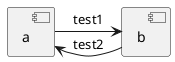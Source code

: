 {
  "sha1": "b3mk8bsayux0q278z67iu8bdriog86p",
  "insertion": {
    "when": "2024-05-30T20:48:22.006Z",
    "url": "https://forum.plantuml.net/9972/component-diagrams-please-direction-token-corresponding",
    "user": "plantuml@gmail.com"
  }
}
@startuml
    component a as a {
    }
    component b as b {
    }

    a->b: test1
    a<-b: test2
@enduml
